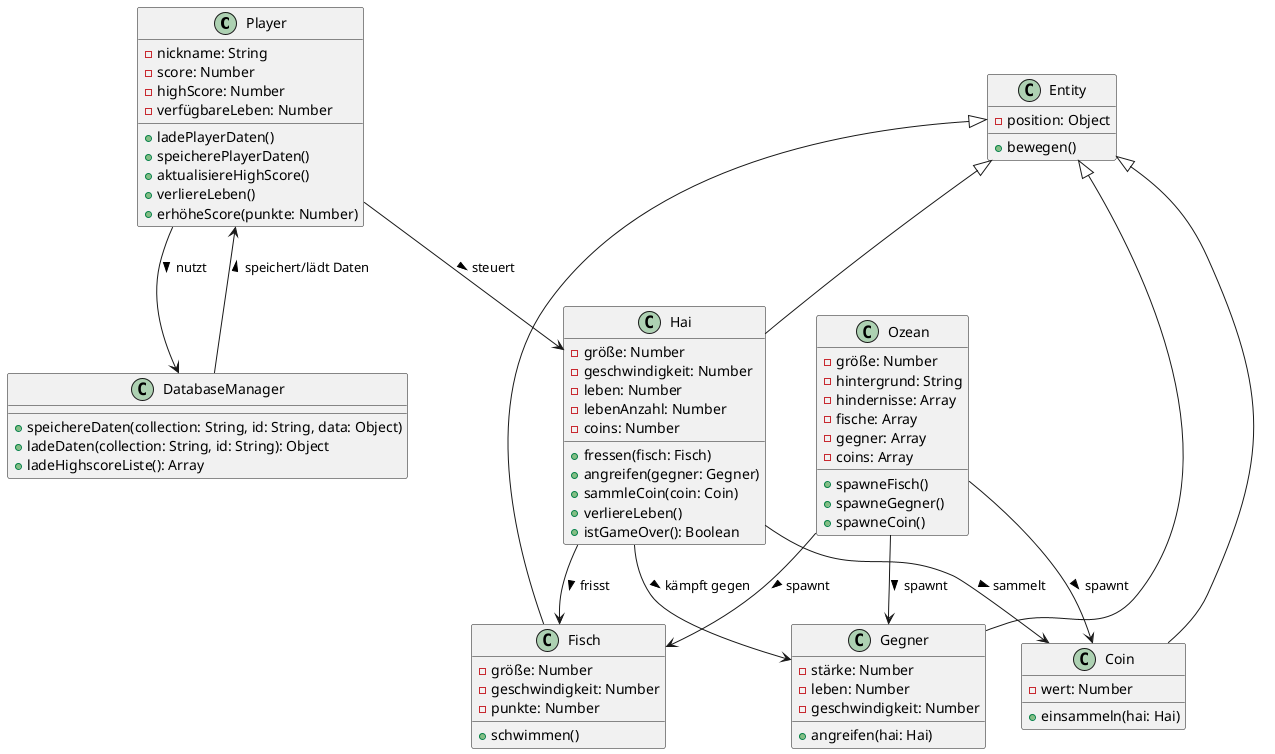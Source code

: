 @startuml
class Player {
    - nickname: String
    - score: Number
    - highScore: Number
    - verfügbareLeben: Number
    + ladePlayerDaten()
    + speicherePlayerDaten()
    + aktualisiereHighScore()
    + verliereLeben()
    + erhöheScore(punkte: Number)
}

class DatabaseManager {
    + speichereDaten(collection: String, id: String, data: Object)
    + ladeDaten(collection: String, id: String): Object
    + ladeHighscoreListe(): Array
}

class Entity {
    - position: Object
    + bewegen()
}

class Hai {
    - größe: Number
    - geschwindigkeit: Number
    - leben: Number
    - lebenAnzahl: Number
    - coins: Number
    + fressen(fisch: Fisch)
    + angreifen(gegner: Gegner)
    + sammleCoin(coin: Coin)
    + verliereLeben()
    + istGameOver(): Boolean
}

class Fisch {
    - größe: Number
    - geschwindigkeit: Number
    - punkte: Number
    + schwimmen()
}

class Gegner {
    - stärke: Number
    - leben: Number
    - geschwindigkeit: Number
    + angreifen(hai: Hai)
}

class Coin {
    - wert: Number
    + einsammeln(hai: Hai)
}

class Ozean {
    - größe: Number
    - hintergrund: String
    - hindernisse: Array
    - fische: Array
    - gegner: Array
    - coins: Array
    + spawneFisch()
    + spawneGegner()
    + spawneCoin()
}

Entity <|-- Hai
Entity <|-- Fisch
Entity <|-- Gegner
Entity <|-- Coin

Hai --> Fisch : frisst >
Hai --> Gegner : kämpft gegen >
Hai --> Coin : sammelt >
Ozean --> Fisch : spawnt >
Ozean --> Gegner : spawnt >
Ozean --> Coin : spawnt >

Player --> Hai : steuert >
Player --> DatabaseManager : nutzt >
DatabaseManager --> Player : speichert/lädt Daten >
@enduml
